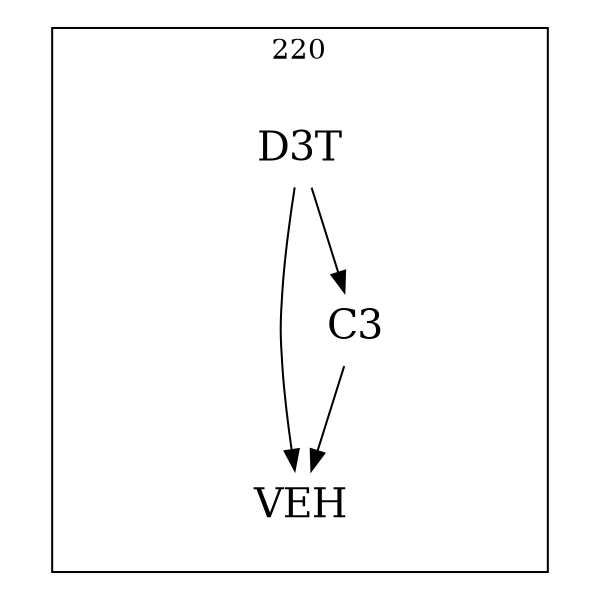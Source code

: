 strict digraph DAGS {
	size = "4,4!" ; ratio ="fill"; subgraph cluster_0{
			labeldoc = "t";
			label = "220";node	[label= VEH, shape = plaintext, fontsize=20] VEH;node	[label= D3T, shape = plaintext, fontsize=20] D3T;node	[label= C3, shape = plaintext, fontsize=20] C3;
D3T->VEH;
D3T->C3;
C3->VEH;
	}}